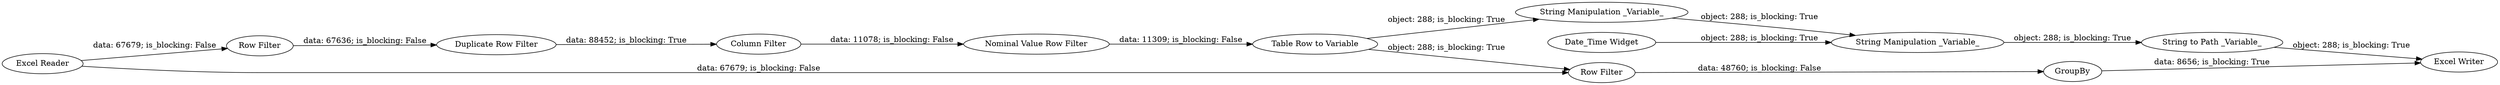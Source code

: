 digraph {
	"2958873184519001785_7" [label="Row Filter"]
	"2958873184519001785_10" [label="Date_Time Widget"]
	"2958873184519001785_5" [label="Nominal Value Row Filter"]
	"2958873184519001785_3" [label="Duplicate Row Filter"]
	"2958873184519001785_8" [label=GroupBy]
	"2958873184519001785_11" [label="String Manipulation _Variable_"]
	"2958873184519001785_6" [label="Table Row to Variable"]
	"2958873184519001785_1" [label="Excel Reader"]
	"2958873184519001785_13" [label="Excel Writer"]
	"2958873184519001785_9" [label="String Manipulation _Variable_"]
	"2958873184519001785_12" [label="String to Path _Variable_"]
	"2958873184519001785_2" [label="Row Filter"]
	"2958873184519001785_4" [label="Column Filter"]
	"2958873184519001785_8" -> "2958873184519001785_13" [label="data: 8656; is_blocking: True"]
	"2958873184519001785_1" -> "2958873184519001785_2" [label="data: 67679; is_blocking: False"]
	"2958873184519001785_4" -> "2958873184519001785_5" [label="data: 11078; is_blocking: False"]
	"2958873184519001785_6" -> "2958873184519001785_7" [label="object: 288; is_blocking: True"]
	"2958873184519001785_10" -> "2958873184519001785_11" [label="object: 288; is_blocking: True"]
	"2958873184519001785_6" -> "2958873184519001785_9" [label="object: 288; is_blocking: True"]
	"2958873184519001785_1" -> "2958873184519001785_7" [label="data: 67679; is_blocking: False"]
	"2958873184519001785_11" -> "2958873184519001785_12" [label="object: 288; is_blocking: True"]
	"2958873184519001785_2" -> "2958873184519001785_3" [label="data: 67636; is_blocking: False"]
	"2958873184519001785_9" -> "2958873184519001785_11" [label="object: 288; is_blocking: True"]
	"2958873184519001785_12" -> "2958873184519001785_13" [label="object: 288; is_blocking: True"]
	"2958873184519001785_5" -> "2958873184519001785_6" [label="data: 11309; is_blocking: False"]
	"2958873184519001785_3" -> "2958873184519001785_4" [label="data: 88452; is_blocking: True"]
	"2958873184519001785_7" -> "2958873184519001785_8" [label="data: 48760; is_blocking: False"]
	rankdir=LR
}
